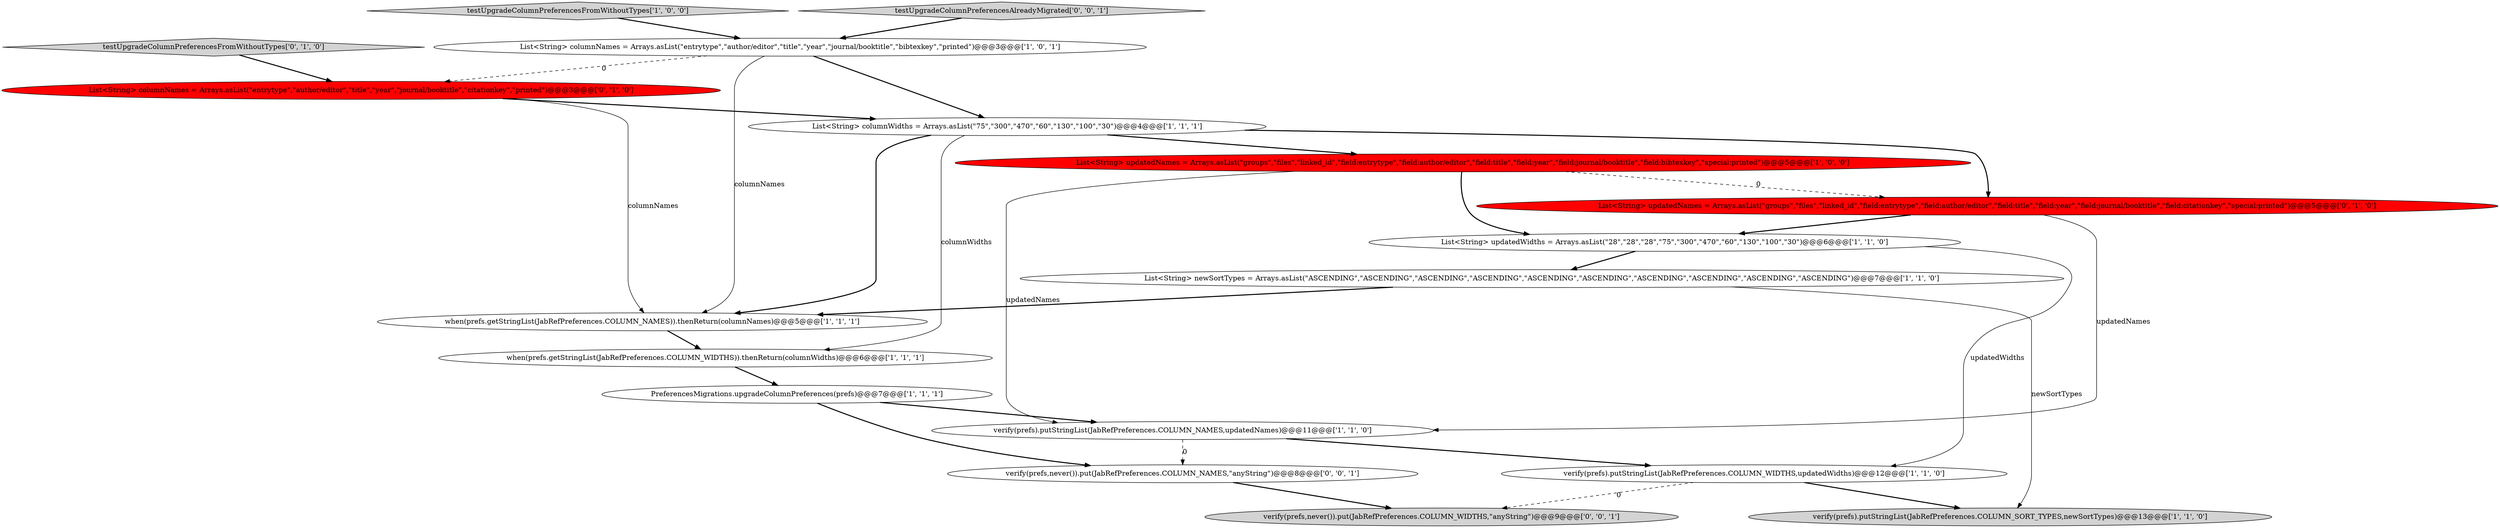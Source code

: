 digraph {
2 [style = filled, label = "verify(prefs).putStringList(JabRefPreferences.COLUMN_SORT_TYPES,newSortTypes)@@@13@@@['1', '1', '0']", fillcolor = lightgray, shape = ellipse image = "AAA0AAABBB1BBB"];
4 [style = filled, label = "List<String> columnWidths = Arrays.asList(\"75\",\"300\",\"470\",\"60\",\"130\",\"100\",\"30\")@@@4@@@['1', '1', '1']", fillcolor = white, shape = ellipse image = "AAA0AAABBB1BBB"];
3 [style = filled, label = "List<String> columnNames = Arrays.asList(\"entrytype\",\"author/editor\",\"title\",\"year\",\"journal/booktitle\",\"bibtexkey\",\"printed\")@@@3@@@['1', '0', '1']", fillcolor = white, shape = ellipse image = "AAA0AAABBB1BBB"];
1 [style = filled, label = "when(prefs.getStringList(JabRefPreferences.COLUMN_WIDTHS)).thenReturn(columnWidths)@@@6@@@['1', '1', '1']", fillcolor = white, shape = ellipse image = "AAA0AAABBB1BBB"];
9 [style = filled, label = "testUpgradeColumnPreferencesFromWithoutTypes['1', '0', '0']", fillcolor = lightgray, shape = diamond image = "AAA0AAABBB1BBB"];
10 [style = filled, label = "verify(prefs).putStringList(JabRefPreferences.COLUMN_WIDTHS,updatedWidths)@@@12@@@['1', '1', '0']", fillcolor = white, shape = ellipse image = "AAA0AAABBB1BBB"];
11 [style = filled, label = "List<String> updatedWidths = Arrays.asList(\"28\",\"28\",\"28\",\"75\",\"300\",\"470\",\"60\",\"130\",\"100\",\"30\")@@@6@@@['1', '1', '0']", fillcolor = white, shape = ellipse image = "AAA0AAABBB1BBB"];
17 [style = filled, label = "verify(prefs,never()).put(JabRefPreferences.COLUMN_WIDTHS,\"anyString\")@@@9@@@['0', '0', '1']", fillcolor = lightgray, shape = ellipse image = "AAA0AAABBB3BBB"];
13 [style = filled, label = "List<String> columnNames = Arrays.asList(\"entrytype\",\"author/editor\",\"title\",\"year\",\"journal/booktitle\",\"citationkey\",\"printed\")@@@3@@@['0', '1', '0']", fillcolor = red, shape = ellipse image = "AAA1AAABBB2BBB"];
8 [style = filled, label = "verify(prefs).putStringList(JabRefPreferences.COLUMN_NAMES,updatedNames)@@@11@@@['1', '1', '0']", fillcolor = white, shape = ellipse image = "AAA0AAABBB1BBB"];
7 [style = filled, label = "List<String> newSortTypes = Arrays.asList(\"ASCENDING\",\"ASCENDING\",\"ASCENDING\",\"ASCENDING\",\"ASCENDING\",\"ASCENDING\",\"ASCENDING\",\"ASCENDING\",\"ASCENDING\",\"ASCENDING\")@@@7@@@['1', '1', '0']", fillcolor = white, shape = ellipse image = "AAA0AAABBB1BBB"];
5 [style = filled, label = "PreferencesMigrations.upgradeColumnPreferences(prefs)@@@7@@@['1', '1', '1']", fillcolor = white, shape = ellipse image = "AAA0AAABBB1BBB"];
14 [style = filled, label = "testUpgradeColumnPreferencesFromWithoutTypes['0', '1', '0']", fillcolor = lightgray, shape = diamond image = "AAA0AAABBB2BBB"];
0 [style = filled, label = "when(prefs.getStringList(JabRefPreferences.COLUMN_NAMES)).thenReturn(columnNames)@@@5@@@['1', '1', '1']", fillcolor = white, shape = ellipse image = "AAA0AAABBB1BBB"];
15 [style = filled, label = "verify(prefs,never()).put(JabRefPreferences.COLUMN_NAMES,\"anyString\")@@@8@@@['0', '0', '1']", fillcolor = white, shape = ellipse image = "AAA0AAABBB3BBB"];
12 [style = filled, label = "List<String> updatedNames = Arrays.asList(\"groups\",\"files\",\"linked_id\",\"field:entrytype\",\"field:author/editor\",\"field:title\",\"field:year\",\"field:journal/booktitle\",\"field:citationkey\",\"special:printed\")@@@5@@@['0', '1', '0']", fillcolor = red, shape = ellipse image = "AAA1AAABBB2BBB"];
6 [style = filled, label = "List<String> updatedNames = Arrays.asList(\"groups\",\"files\",\"linked_id\",\"field:entrytype\",\"field:author/editor\",\"field:title\",\"field:year\",\"field:journal/booktitle\",\"field:bibtexkey\",\"special:printed\")@@@5@@@['1', '0', '0']", fillcolor = red, shape = ellipse image = "AAA1AAABBB1BBB"];
16 [style = filled, label = "testUpgradeColumnPreferencesAlreadyMigrated['0', '0', '1']", fillcolor = lightgray, shape = diamond image = "AAA0AAABBB3BBB"];
1->5 [style = bold, label=""];
13->0 [style = solid, label="columnNames"];
16->3 [style = bold, label=""];
5->8 [style = bold, label=""];
8->10 [style = bold, label=""];
4->6 [style = bold, label=""];
8->15 [style = dashed, label="0"];
12->11 [style = bold, label=""];
6->8 [style = solid, label="updatedNames"];
5->15 [style = bold, label=""];
7->0 [style = bold, label=""];
3->13 [style = dashed, label="0"];
3->4 [style = bold, label=""];
7->2 [style = solid, label="newSortTypes"];
4->0 [style = bold, label=""];
12->8 [style = solid, label="updatedNames"];
6->12 [style = dashed, label="0"];
15->17 [style = bold, label=""];
11->10 [style = solid, label="updatedWidths"];
0->1 [style = bold, label=""];
6->11 [style = bold, label=""];
3->0 [style = solid, label="columnNames"];
10->17 [style = dashed, label="0"];
4->12 [style = bold, label=""];
9->3 [style = bold, label=""];
10->2 [style = bold, label=""];
14->13 [style = bold, label=""];
4->1 [style = solid, label="columnWidths"];
11->7 [style = bold, label=""];
13->4 [style = bold, label=""];
}
